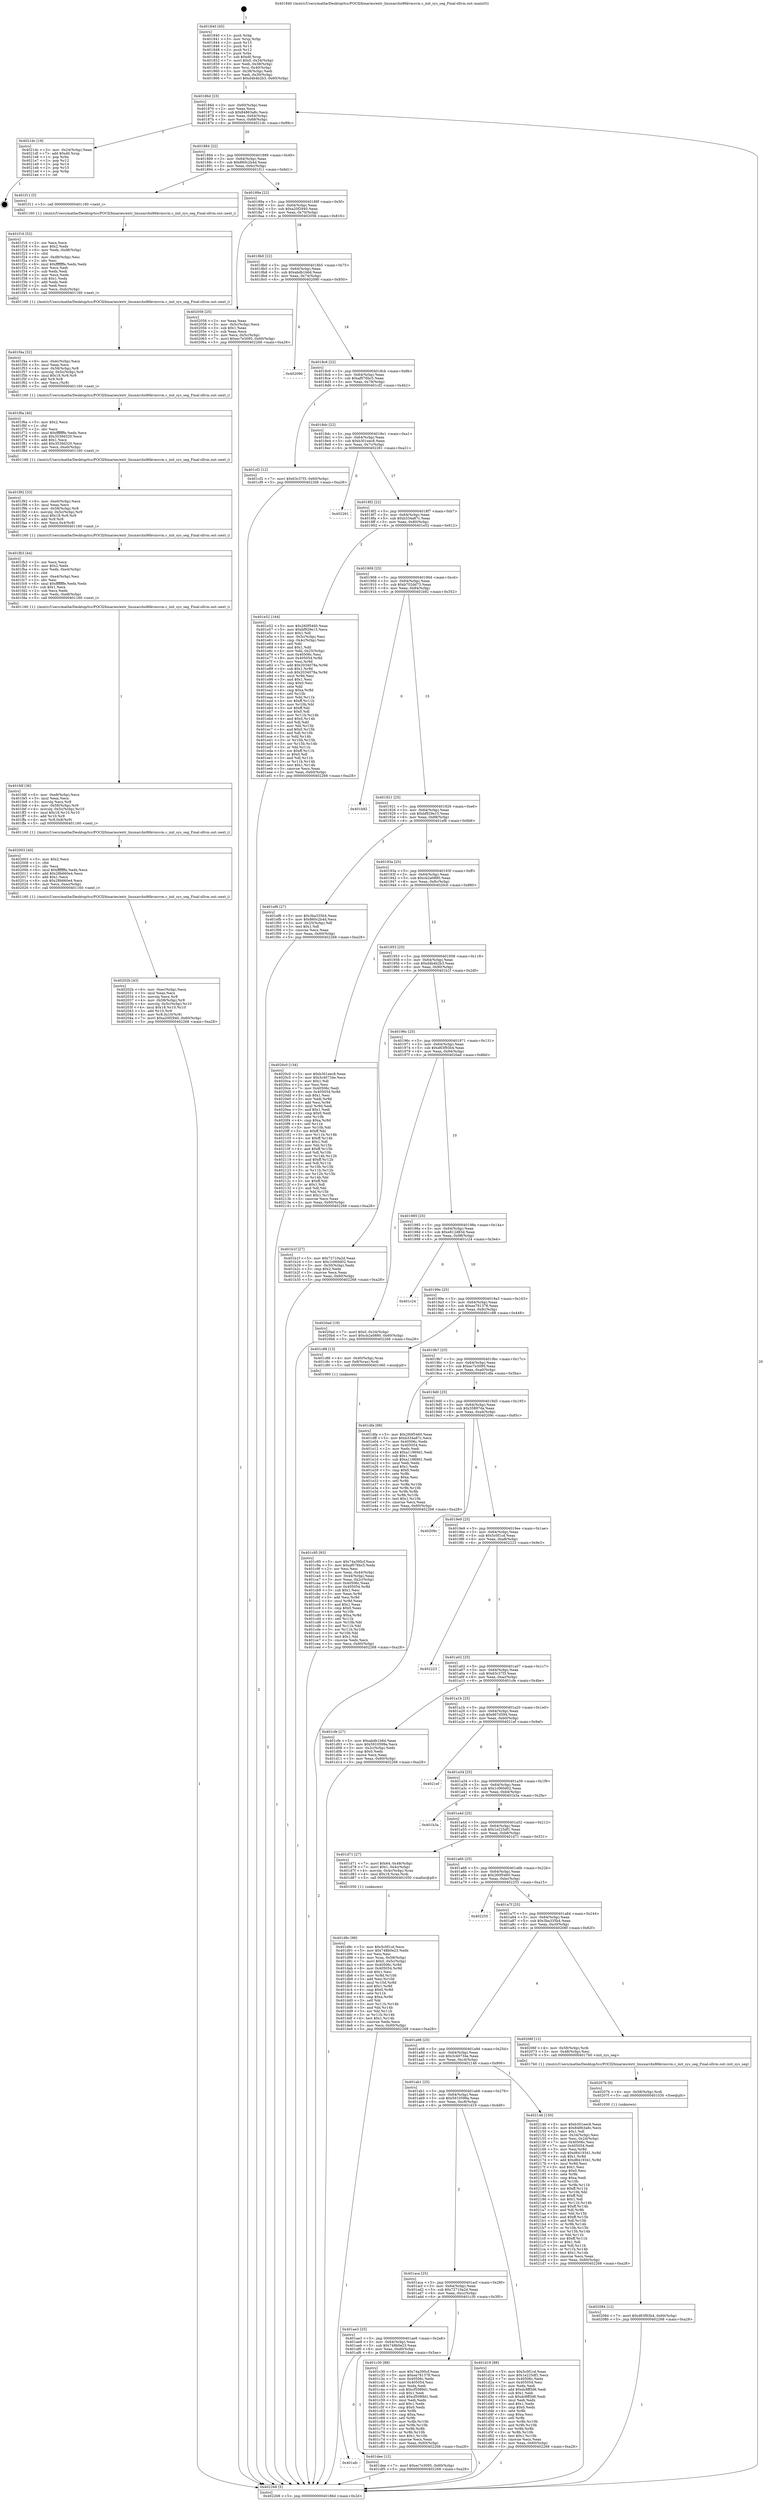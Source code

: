 digraph "0x401840" {
  label = "0x401840 (/mnt/c/Users/mathe/Desktop/tcc/POCII/binaries/extr_linuxarchx86kvmsvm.c_init_sys_seg_Final-ollvm.out::main(0))"
  labelloc = "t"
  node[shape=record]

  Entry [label="",width=0.3,height=0.3,shape=circle,fillcolor=black,style=filled]
  "0x40186d" [label="{
     0x40186d [23]\l
     | [instrs]\l
     &nbsp;&nbsp;0x40186d \<+3\>: mov -0x60(%rbp),%eax\l
     &nbsp;&nbsp;0x401870 \<+2\>: mov %eax,%ecx\l
     &nbsp;&nbsp;0x401872 \<+6\>: sub $0x84863a8c,%ecx\l
     &nbsp;&nbsp;0x401878 \<+3\>: mov %eax,-0x64(%rbp)\l
     &nbsp;&nbsp;0x40187b \<+3\>: mov %ecx,-0x68(%rbp)\l
     &nbsp;&nbsp;0x40187e \<+6\>: je 00000000004021dc \<main+0x99c\>\l
  }"]
  "0x4021dc" [label="{
     0x4021dc [19]\l
     | [instrs]\l
     &nbsp;&nbsp;0x4021dc \<+3\>: mov -0x24(%rbp),%eax\l
     &nbsp;&nbsp;0x4021df \<+7\>: add $0xd0,%rsp\l
     &nbsp;&nbsp;0x4021e6 \<+1\>: pop %rbx\l
     &nbsp;&nbsp;0x4021e7 \<+2\>: pop %r12\l
     &nbsp;&nbsp;0x4021e9 \<+2\>: pop %r14\l
     &nbsp;&nbsp;0x4021eb \<+2\>: pop %r15\l
     &nbsp;&nbsp;0x4021ed \<+1\>: pop %rbp\l
     &nbsp;&nbsp;0x4021ee \<+1\>: ret\l
  }"]
  "0x401884" [label="{
     0x401884 [22]\l
     | [instrs]\l
     &nbsp;&nbsp;0x401884 \<+5\>: jmp 0000000000401889 \<main+0x49\>\l
     &nbsp;&nbsp;0x401889 \<+3\>: mov -0x64(%rbp),%eax\l
     &nbsp;&nbsp;0x40188c \<+5\>: sub $0x860c2b4d,%eax\l
     &nbsp;&nbsp;0x401891 \<+3\>: mov %eax,-0x6c(%rbp)\l
     &nbsp;&nbsp;0x401894 \<+6\>: je 0000000000401f11 \<main+0x6d1\>\l
  }"]
  Exit [label="",width=0.3,height=0.3,shape=circle,fillcolor=black,style=filled,peripheries=2]
  "0x401f11" [label="{
     0x401f11 [5]\l
     | [instrs]\l
     &nbsp;&nbsp;0x401f11 \<+5\>: call 0000000000401160 \<next_i\>\l
     | [calls]\l
     &nbsp;&nbsp;0x401160 \{1\} (/mnt/c/Users/mathe/Desktop/tcc/POCII/binaries/extr_linuxarchx86kvmsvm.c_init_sys_seg_Final-ollvm.out::next_i)\l
  }"]
  "0x40189a" [label="{
     0x40189a [22]\l
     | [instrs]\l
     &nbsp;&nbsp;0x40189a \<+5\>: jmp 000000000040189f \<main+0x5f\>\l
     &nbsp;&nbsp;0x40189f \<+3\>: mov -0x64(%rbp),%eax\l
     &nbsp;&nbsp;0x4018a2 \<+5\>: sub $0xa20f2940,%eax\l
     &nbsp;&nbsp;0x4018a7 \<+3\>: mov %eax,-0x70(%rbp)\l
     &nbsp;&nbsp;0x4018aa \<+6\>: je 0000000000402056 \<main+0x816\>\l
  }"]
  "0x402084" [label="{
     0x402084 [12]\l
     | [instrs]\l
     &nbsp;&nbsp;0x402084 \<+7\>: movl $0xd63f93b4,-0x60(%rbp)\l
     &nbsp;&nbsp;0x40208b \<+5\>: jmp 0000000000402268 \<main+0xa28\>\l
  }"]
  "0x402056" [label="{
     0x402056 [25]\l
     | [instrs]\l
     &nbsp;&nbsp;0x402056 \<+2\>: xor %eax,%eax\l
     &nbsp;&nbsp;0x402058 \<+3\>: mov -0x5c(%rbp),%ecx\l
     &nbsp;&nbsp;0x40205b \<+3\>: sub $0x1,%eax\l
     &nbsp;&nbsp;0x40205e \<+2\>: sub %eax,%ecx\l
     &nbsp;&nbsp;0x402060 \<+3\>: mov %ecx,-0x5c(%rbp)\l
     &nbsp;&nbsp;0x402063 \<+7\>: movl $0xec7e3095,-0x60(%rbp)\l
     &nbsp;&nbsp;0x40206a \<+5\>: jmp 0000000000402268 \<main+0xa28\>\l
  }"]
  "0x4018b0" [label="{
     0x4018b0 [22]\l
     | [instrs]\l
     &nbsp;&nbsp;0x4018b0 \<+5\>: jmp 00000000004018b5 \<main+0x75\>\l
     &nbsp;&nbsp;0x4018b5 \<+3\>: mov -0x64(%rbp),%eax\l
     &nbsp;&nbsp;0x4018b8 \<+5\>: sub $0xabdb1b6d,%eax\l
     &nbsp;&nbsp;0x4018bd \<+3\>: mov %eax,-0x74(%rbp)\l
     &nbsp;&nbsp;0x4018c0 \<+6\>: je 0000000000402090 \<main+0x850\>\l
  }"]
  "0x40207b" [label="{
     0x40207b [9]\l
     | [instrs]\l
     &nbsp;&nbsp;0x40207b \<+4\>: mov -0x58(%rbp),%rdi\l
     &nbsp;&nbsp;0x40207f \<+5\>: call 0000000000401030 \<free@plt\>\l
     | [calls]\l
     &nbsp;&nbsp;0x401030 \{1\} (unknown)\l
  }"]
  "0x402090" [label="{
     0x402090\l
  }", style=dashed]
  "0x4018c6" [label="{
     0x4018c6 [22]\l
     | [instrs]\l
     &nbsp;&nbsp;0x4018c6 \<+5\>: jmp 00000000004018cb \<main+0x8b\>\l
     &nbsp;&nbsp;0x4018cb \<+3\>: mov -0x64(%rbp),%eax\l
     &nbsp;&nbsp;0x4018ce \<+5\>: sub $0xaf076bc5,%eax\l
     &nbsp;&nbsp;0x4018d3 \<+3\>: mov %eax,-0x78(%rbp)\l
     &nbsp;&nbsp;0x4018d6 \<+6\>: je 0000000000401cf2 \<main+0x4b2\>\l
  }"]
  "0x40202b" [label="{
     0x40202b [43]\l
     | [instrs]\l
     &nbsp;&nbsp;0x40202b \<+6\>: mov -0xec(%rbp),%ecx\l
     &nbsp;&nbsp;0x402031 \<+3\>: imul %eax,%ecx\l
     &nbsp;&nbsp;0x402034 \<+3\>: movslq %ecx,%r8\l
     &nbsp;&nbsp;0x402037 \<+4\>: mov -0x58(%rbp),%r9\l
     &nbsp;&nbsp;0x40203b \<+4\>: movslq -0x5c(%rbp),%r10\l
     &nbsp;&nbsp;0x40203f \<+4\>: imul $0x18,%r10,%r10\l
     &nbsp;&nbsp;0x402043 \<+3\>: add %r10,%r9\l
     &nbsp;&nbsp;0x402046 \<+4\>: mov %r8,0x10(%r9)\l
     &nbsp;&nbsp;0x40204a \<+7\>: movl $0xa20f2940,-0x60(%rbp)\l
     &nbsp;&nbsp;0x402051 \<+5\>: jmp 0000000000402268 \<main+0xa28\>\l
  }"]
  "0x401cf2" [label="{
     0x401cf2 [12]\l
     | [instrs]\l
     &nbsp;&nbsp;0x401cf2 \<+7\>: movl $0x63c37f3,-0x60(%rbp)\l
     &nbsp;&nbsp;0x401cf9 \<+5\>: jmp 0000000000402268 \<main+0xa28\>\l
  }"]
  "0x4018dc" [label="{
     0x4018dc [22]\l
     | [instrs]\l
     &nbsp;&nbsp;0x4018dc \<+5\>: jmp 00000000004018e1 \<main+0xa1\>\l
     &nbsp;&nbsp;0x4018e1 \<+3\>: mov -0x64(%rbp),%eax\l
     &nbsp;&nbsp;0x4018e4 \<+5\>: sub $0xb301eec8,%eax\l
     &nbsp;&nbsp;0x4018e9 \<+3\>: mov %eax,-0x7c(%rbp)\l
     &nbsp;&nbsp;0x4018ec \<+6\>: je 0000000000402261 \<main+0xa21\>\l
  }"]
  "0x402003" [label="{
     0x402003 [40]\l
     | [instrs]\l
     &nbsp;&nbsp;0x402003 \<+5\>: mov $0x2,%ecx\l
     &nbsp;&nbsp;0x402008 \<+1\>: cltd\l
     &nbsp;&nbsp;0x402009 \<+2\>: idiv %ecx\l
     &nbsp;&nbsp;0x40200b \<+6\>: imul $0xfffffffe,%edx,%ecx\l
     &nbsp;&nbsp;0x402011 \<+6\>: add $0x28b660e4,%ecx\l
     &nbsp;&nbsp;0x402017 \<+3\>: add $0x1,%ecx\l
     &nbsp;&nbsp;0x40201a \<+6\>: sub $0x28b660e4,%ecx\l
     &nbsp;&nbsp;0x402020 \<+6\>: mov %ecx,-0xec(%rbp)\l
     &nbsp;&nbsp;0x402026 \<+5\>: call 0000000000401160 \<next_i\>\l
     | [calls]\l
     &nbsp;&nbsp;0x401160 \{1\} (/mnt/c/Users/mathe/Desktop/tcc/POCII/binaries/extr_linuxarchx86kvmsvm.c_init_sys_seg_Final-ollvm.out::next_i)\l
  }"]
  "0x402261" [label="{
     0x402261\l
  }", style=dashed]
  "0x4018f2" [label="{
     0x4018f2 [22]\l
     | [instrs]\l
     &nbsp;&nbsp;0x4018f2 \<+5\>: jmp 00000000004018f7 \<main+0xb7\>\l
     &nbsp;&nbsp;0x4018f7 \<+3\>: mov -0x64(%rbp),%eax\l
     &nbsp;&nbsp;0x4018fa \<+5\>: sub $0xb334a87c,%eax\l
     &nbsp;&nbsp;0x4018ff \<+3\>: mov %eax,-0x80(%rbp)\l
     &nbsp;&nbsp;0x401902 \<+6\>: je 0000000000401e52 \<main+0x612\>\l
  }"]
  "0x401fdf" [label="{
     0x401fdf [36]\l
     | [instrs]\l
     &nbsp;&nbsp;0x401fdf \<+6\>: mov -0xe8(%rbp),%ecx\l
     &nbsp;&nbsp;0x401fe5 \<+3\>: imul %eax,%ecx\l
     &nbsp;&nbsp;0x401fe8 \<+3\>: movslq %ecx,%r8\l
     &nbsp;&nbsp;0x401feb \<+4\>: mov -0x58(%rbp),%r9\l
     &nbsp;&nbsp;0x401fef \<+4\>: movslq -0x5c(%rbp),%r10\l
     &nbsp;&nbsp;0x401ff3 \<+4\>: imul $0x18,%r10,%r10\l
     &nbsp;&nbsp;0x401ff7 \<+3\>: add %r10,%r9\l
     &nbsp;&nbsp;0x401ffa \<+4\>: mov %r8,0x8(%r9)\l
     &nbsp;&nbsp;0x401ffe \<+5\>: call 0000000000401160 \<next_i\>\l
     | [calls]\l
     &nbsp;&nbsp;0x401160 \{1\} (/mnt/c/Users/mathe/Desktop/tcc/POCII/binaries/extr_linuxarchx86kvmsvm.c_init_sys_seg_Final-ollvm.out::next_i)\l
  }"]
  "0x401e52" [label="{
     0x401e52 [164]\l
     | [instrs]\l
     &nbsp;&nbsp;0x401e52 \<+5\>: mov $0x260f5460,%eax\l
     &nbsp;&nbsp;0x401e57 \<+5\>: mov $0xbf929e15,%ecx\l
     &nbsp;&nbsp;0x401e5c \<+2\>: mov $0x1,%dl\l
     &nbsp;&nbsp;0x401e5e \<+3\>: mov -0x5c(%rbp),%esi\l
     &nbsp;&nbsp;0x401e61 \<+3\>: cmp -0x4c(%rbp),%esi\l
     &nbsp;&nbsp;0x401e64 \<+4\>: setl %dil\l
     &nbsp;&nbsp;0x401e68 \<+4\>: and $0x1,%dil\l
     &nbsp;&nbsp;0x401e6c \<+4\>: mov %dil,-0x25(%rbp)\l
     &nbsp;&nbsp;0x401e70 \<+7\>: mov 0x40506c,%esi\l
     &nbsp;&nbsp;0x401e77 \<+8\>: mov 0x405054,%r8d\l
     &nbsp;&nbsp;0x401e7f \<+3\>: mov %esi,%r9d\l
     &nbsp;&nbsp;0x401e82 \<+7\>: add $0x2034078a,%r9d\l
     &nbsp;&nbsp;0x401e89 \<+4\>: sub $0x1,%r9d\l
     &nbsp;&nbsp;0x401e8d \<+7\>: sub $0x2034078a,%r9d\l
     &nbsp;&nbsp;0x401e94 \<+4\>: imul %r9d,%esi\l
     &nbsp;&nbsp;0x401e98 \<+3\>: and $0x1,%esi\l
     &nbsp;&nbsp;0x401e9b \<+3\>: cmp $0x0,%esi\l
     &nbsp;&nbsp;0x401e9e \<+4\>: sete %dil\l
     &nbsp;&nbsp;0x401ea2 \<+4\>: cmp $0xa,%r8d\l
     &nbsp;&nbsp;0x401ea6 \<+4\>: setl %r10b\l
     &nbsp;&nbsp;0x401eaa \<+3\>: mov %dil,%r11b\l
     &nbsp;&nbsp;0x401ead \<+4\>: xor $0xff,%r11b\l
     &nbsp;&nbsp;0x401eb1 \<+3\>: mov %r10b,%bl\l
     &nbsp;&nbsp;0x401eb4 \<+3\>: xor $0xff,%bl\l
     &nbsp;&nbsp;0x401eb7 \<+3\>: xor $0x0,%dl\l
     &nbsp;&nbsp;0x401eba \<+3\>: mov %r11b,%r14b\l
     &nbsp;&nbsp;0x401ebd \<+4\>: and $0x0,%r14b\l
     &nbsp;&nbsp;0x401ec1 \<+3\>: and %dl,%dil\l
     &nbsp;&nbsp;0x401ec4 \<+3\>: mov %bl,%r15b\l
     &nbsp;&nbsp;0x401ec7 \<+4\>: and $0x0,%r15b\l
     &nbsp;&nbsp;0x401ecb \<+3\>: and %dl,%r10b\l
     &nbsp;&nbsp;0x401ece \<+3\>: or %dil,%r14b\l
     &nbsp;&nbsp;0x401ed1 \<+3\>: or %r10b,%r15b\l
     &nbsp;&nbsp;0x401ed4 \<+3\>: xor %r15b,%r14b\l
     &nbsp;&nbsp;0x401ed7 \<+3\>: or %bl,%r11b\l
     &nbsp;&nbsp;0x401eda \<+4\>: xor $0xff,%r11b\l
     &nbsp;&nbsp;0x401ede \<+3\>: or $0x0,%dl\l
     &nbsp;&nbsp;0x401ee1 \<+3\>: and %dl,%r11b\l
     &nbsp;&nbsp;0x401ee4 \<+3\>: or %r11b,%r14b\l
     &nbsp;&nbsp;0x401ee7 \<+4\>: test $0x1,%r14b\l
     &nbsp;&nbsp;0x401eeb \<+3\>: cmovne %ecx,%eax\l
     &nbsp;&nbsp;0x401eee \<+3\>: mov %eax,-0x60(%rbp)\l
     &nbsp;&nbsp;0x401ef1 \<+5\>: jmp 0000000000402268 \<main+0xa28\>\l
  }"]
  "0x401908" [label="{
     0x401908 [25]\l
     | [instrs]\l
     &nbsp;&nbsp;0x401908 \<+5\>: jmp 000000000040190d \<main+0xcd\>\l
     &nbsp;&nbsp;0x40190d \<+3\>: mov -0x64(%rbp),%eax\l
     &nbsp;&nbsp;0x401910 \<+5\>: sub $0xb702dd73,%eax\l
     &nbsp;&nbsp;0x401915 \<+6\>: mov %eax,-0x84(%rbp)\l
     &nbsp;&nbsp;0x40191b \<+6\>: je 0000000000401b92 \<main+0x352\>\l
  }"]
  "0x401fb3" [label="{
     0x401fb3 [44]\l
     | [instrs]\l
     &nbsp;&nbsp;0x401fb3 \<+2\>: xor %ecx,%ecx\l
     &nbsp;&nbsp;0x401fb5 \<+5\>: mov $0x2,%edx\l
     &nbsp;&nbsp;0x401fba \<+6\>: mov %edx,-0xe4(%rbp)\l
     &nbsp;&nbsp;0x401fc0 \<+1\>: cltd\l
     &nbsp;&nbsp;0x401fc1 \<+6\>: mov -0xe4(%rbp),%esi\l
     &nbsp;&nbsp;0x401fc7 \<+2\>: idiv %esi\l
     &nbsp;&nbsp;0x401fc9 \<+6\>: imul $0xfffffffe,%edx,%edx\l
     &nbsp;&nbsp;0x401fcf \<+3\>: sub $0x1,%ecx\l
     &nbsp;&nbsp;0x401fd2 \<+2\>: sub %ecx,%edx\l
     &nbsp;&nbsp;0x401fd4 \<+6\>: mov %edx,-0xe8(%rbp)\l
     &nbsp;&nbsp;0x401fda \<+5\>: call 0000000000401160 \<next_i\>\l
     | [calls]\l
     &nbsp;&nbsp;0x401160 \{1\} (/mnt/c/Users/mathe/Desktop/tcc/POCII/binaries/extr_linuxarchx86kvmsvm.c_init_sys_seg_Final-ollvm.out::next_i)\l
  }"]
  "0x401b92" [label="{
     0x401b92\l
  }", style=dashed]
  "0x401921" [label="{
     0x401921 [25]\l
     | [instrs]\l
     &nbsp;&nbsp;0x401921 \<+5\>: jmp 0000000000401926 \<main+0xe6\>\l
     &nbsp;&nbsp;0x401926 \<+3\>: mov -0x64(%rbp),%eax\l
     &nbsp;&nbsp;0x401929 \<+5\>: sub $0xbf929e15,%eax\l
     &nbsp;&nbsp;0x40192e \<+6\>: mov %eax,-0x88(%rbp)\l
     &nbsp;&nbsp;0x401934 \<+6\>: je 0000000000401ef6 \<main+0x6b6\>\l
  }"]
  "0x401f92" [label="{
     0x401f92 [33]\l
     | [instrs]\l
     &nbsp;&nbsp;0x401f92 \<+6\>: mov -0xe0(%rbp),%ecx\l
     &nbsp;&nbsp;0x401f98 \<+3\>: imul %eax,%ecx\l
     &nbsp;&nbsp;0x401f9b \<+4\>: mov -0x58(%rbp),%r8\l
     &nbsp;&nbsp;0x401f9f \<+4\>: movslq -0x5c(%rbp),%r9\l
     &nbsp;&nbsp;0x401fa3 \<+4\>: imul $0x18,%r9,%r9\l
     &nbsp;&nbsp;0x401fa7 \<+3\>: add %r9,%r8\l
     &nbsp;&nbsp;0x401faa \<+4\>: mov %ecx,0x4(%r8)\l
     &nbsp;&nbsp;0x401fae \<+5\>: call 0000000000401160 \<next_i\>\l
     | [calls]\l
     &nbsp;&nbsp;0x401160 \{1\} (/mnt/c/Users/mathe/Desktop/tcc/POCII/binaries/extr_linuxarchx86kvmsvm.c_init_sys_seg_Final-ollvm.out::next_i)\l
  }"]
  "0x401ef6" [label="{
     0x401ef6 [27]\l
     | [instrs]\l
     &nbsp;&nbsp;0x401ef6 \<+5\>: mov $0x3ba335b4,%eax\l
     &nbsp;&nbsp;0x401efb \<+5\>: mov $0x860c2b4d,%ecx\l
     &nbsp;&nbsp;0x401f00 \<+3\>: mov -0x25(%rbp),%dl\l
     &nbsp;&nbsp;0x401f03 \<+3\>: test $0x1,%dl\l
     &nbsp;&nbsp;0x401f06 \<+3\>: cmovne %ecx,%eax\l
     &nbsp;&nbsp;0x401f09 \<+3\>: mov %eax,-0x60(%rbp)\l
     &nbsp;&nbsp;0x401f0c \<+5\>: jmp 0000000000402268 \<main+0xa28\>\l
  }"]
  "0x40193a" [label="{
     0x40193a [25]\l
     | [instrs]\l
     &nbsp;&nbsp;0x40193a \<+5\>: jmp 000000000040193f \<main+0xff\>\l
     &nbsp;&nbsp;0x40193f \<+3\>: mov -0x64(%rbp),%eax\l
     &nbsp;&nbsp;0x401942 \<+5\>: sub $0xcb2a0880,%eax\l
     &nbsp;&nbsp;0x401947 \<+6\>: mov %eax,-0x8c(%rbp)\l
     &nbsp;&nbsp;0x40194d \<+6\>: je 00000000004020c0 \<main+0x880\>\l
  }"]
  "0x401f6a" [label="{
     0x401f6a [40]\l
     | [instrs]\l
     &nbsp;&nbsp;0x401f6a \<+5\>: mov $0x2,%ecx\l
     &nbsp;&nbsp;0x401f6f \<+1\>: cltd\l
     &nbsp;&nbsp;0x401f70 \<+2\>: idiv %ecx\l
     &nbsp;&nbsp;0x401f72 \<+6\>: imul $0xfffffffe,%edx,%ecx\l
     &nbsp;&nbsp;0x401f78 \<+6\>: sub $0x3539d320,%ecx\l
     &nbsp;&nbsp;0x401f7e \<+3\>: add $0x1,%ecx\l
     &nbsp;&nbsp;0x401f81 \<+6\>: add $0x3539d320,%ecx\l
     &nbsp;&nbsp;0x401f87 \<+6\>: mov %ecx,-0xe0(%rbp)\l
     &nbsp;&nbsp;0x401f8d \<+5\>: call 0000000000401160 \<next_i\>\l
     | [calls]\l
     &nbsp;&nbsp;0x401160 \{1\} (/mnt/c/Users/mathe/Desktop/tcc/POCII/binaries/extr_linuxarchx86kvmsvm.c_init_sys_seg_Final-ollvm.out::next_i)\l
  }"]
  "0x4020c0" [label="{
     0x4020c0 [134]\l
     | [instrs]\l
     &nbsp;&nbsp;0x4020c0 \<+5\>: mov $0xb301eec8,%eax\l
     &nbsp;&nbsp;0x4020c5 \<+5\>: mov $0x3c40734e,%ecx\l
     &nbsp;&nbsp;0x4020ca \<+2\>: mov $0x1,%dl\l
     &nbsp;&nbsp;0x4020cc \<+2\>: xor %esi,%esi\l
     &nbsp;&nbsp;0x4020ce \<+7\>: mov 0x40506c,%edi\l
     &nbsp;&nbsp;0x4020d5 \<+8\>: mov 0x405054,%r8d\l
     &nbsp;&nbsp;0x4020dd \<+3\>: sub $0x1,%esi\l
     &nbsp;&nbsp;0x4020e0 \<+3\>: mov %edi,%r9d\l
     &nbsp;&nbsp;0x4020e3 \<+3\>: add %esi,%r9d\l
     &nbsp;&nbsp;0x4020e6 \<+4\>: imul %r9d,%edi\l
     &nbsp;&nbsp;0x4020ea \<+3\>: and $0x1,%edi\l
     &nbsp;&nbsp;0x4020ed \<+3\>: cmp $0x0,%edi\l
     &nbsp;&nbsp;0x4020f0 \<+4\>: sete %r10b\l
     &nbsp;&nbsp;0x4020f4 \<+4\>: cmp $0xa,%r8d\l
     &nbsp;&nbsp;0x4020f8 \<+4\>: setl %r11b\l
     &nbsp;&nbsp;0x4020fc \<+3\>: mov %r10b,%bl\l
     &nbsp;&nbsp;0x4020ff \<+3\>: xor $0xff,%bl\l
     &nbsp;&nbsp;0x402102 \<+3\>: mov %r11b,%r14b\l
     &nbsp;&nbsp;0x402105 \<+4\>: xor $0xff,%r14b\l
     &nbsp;&nbsp;0x402109 \<+3\>: xor $0x1,%dl\l
     &nbsp;&nbsp;0x40210c \<+3\>: mov %bl,%r15b\l
     &nbsp;&nbsp;0x40210f \<+4\>: and $0xff,%r15b\l
     &nbsp;&nbsp;0x402113 \<+3\>: and %dl,%r10b\l
     &nbsp;&nbsp;0x402116 \<+3\>: mov %r14b,%r12b\l
     &nbsp;&nbsp;0x402119 \<+4\>: and $0xff,%r12b\l
     &nbsp;&nbsp;0x40211d \<+3\>: and %dl,%r11b\l
     &nbsp;&nbsp;0x402120 \<+3\>: or %r10b,%r15b\l
     &nbsp;&nbsp;0x402123 \<+3\>: or %r11b,%r12b\l
     &nbsp;&nbsp;0x402126 \<+3\>: xor %r12b,%r15b\l
     &nbsp;&nbsp;0x402129 \<+3\>: or %r14b,%bl\l
     &nbsp;&nbsp;0x40212c \<+3\>: xor $0xff,%bl\l
     &nbsp;&nbsp;0x40212f \<+3\>: or $0x1,%dl\l
     &nbsp;&nbsp;0x402132 \<+2\>: and %dl,%bl\l
     &nbsp;&nbsp;0x402134 \<+3\>: or %bl,%r15b\l
     &nbsp;&nbsp;0x402137 \<+4\>: test $0x1,%r15b\l
     &nbsp;&nbsp;0x40213b \<+3\>: cmovne %ecx,%eax\l
     &nbsp;&nbsp;0x40213e \<+3\>: mov %eax,-0x60(%rbp)\l
     &nbsp;&nbsp;0x402141 \<+5\>: jmp 0000000000402268 \<main+0xa28\>\l
  }"]
  "0x401953" [label="{
     0x401953 [25]\l
     | [instrs]\l
     &nbsp;&nbsp;0x401953 \<+5\>: jmp 0000000000401958 \<main+0x118\>\l
     &nbsp;&nbsp;0x401958 \<+3\>: mov -0x64(%rbp),%eax\l
     &nbsp;&nbsp;0x40195b \<+5\>: sub $0xd4b4b2b3,%eax\l
     &nbsp;&nbsp;0x401960 \<+6\>: mov %eax,-0x90(%rbp)\l
     &nbsp;&nbsp;0x401966 \<+6\>: je 0000000000401b1f \<main+0x2df\>\l
  }"]
  "0x401f4a" [label="{
     0x401f4a [32]\l
     | [instrs]\l
     &nbsp;&nbsp;0x401f4a \<+6\>: mov -0xdc(%rbp),%ecx\l
     &nbsp;&nbsp;0x401f50 \<+3\>: imul %eax,%ecx\l
     &nbsp;&nbsp;0x401f53 \<+4\>: mov -0x58(%rbp),%r8\l
     &nbsp;&nbsp;0x401f57 \<+4\>: movslq -0x5c(%rbp),%r9\l
     &nbsp;&nbsp;0x401f5b \<+4\>: imul $0x18,%r9,%r9\l
     &nbsp;&nbsp;0x401f5f \<+3\>: add %r9,%r8\l
     &nbsp;&nbsp;0x401f62 \<+3\>: mov %ecx,(%r8)\l
     &nbsp;&nbsp;0x401f65 \<+5\>: call 0000000000401160 \<next_i\>\l
     | [calls]\l
     &nbsp;&nbsp;0x401160 \{1\} (/mnt/c/Users/mathe/Desktop/tcc/POCII/binaries/extr_linuxarchx86kvmsvm.c_init_sys_seg_Final-ollvm.out::next_i)\l
  }"]
  "0x401b1f" [label="{
     0x401b1f [27]\l
     | [instrs]\l
     &nbsp;&nbsp;0x401b1f \<+5\>: mov $0x72710a2d,%eax\l
     &nbsp;&nbsp;0x401b24 \<+5\>: mov $0x1c060d02,%ecx\l
     &nbsp;&nbsp;0x401b29 \<+3\>: mov -0x30(%rbp),%edx\l
     &nbsp;&nbsp;0x401b2c \<+3\>: cmp $0x2,%edx\l
     &nbsp;&nbsp;0x401b2f \<+3\>: cmovne %ecx,%eax\l
     &nbsp;&nbsp;0x401b32 \<+3\>: mov %eax,-0x60(%rbp)\l
     &nbsp;&nbsp;0x401b35 \<+5\>: jmp 0000000000402268 \<main+0xa28\>\l
  }"]
  "0x40196c" [label="{
     0x40196c [25]\l
     | [instrs]\l
     &nbsp;&nbsp;0x40196c \<+5\>: jmp 0000000000401971 \<main+0x131\>\l
     &nbsp;&nbsp;0x401971 \<+3\>: mov -0x64(%rbp),%eax\l
     &nbsp;&nbsp;0x401974 \<+5\>: sub $0xd63f93b4,%eax\l
     &nbsp;&nbsp;0x401979 \<+6\>: mov %eax,-0x94(%rbp)\l
     &nbsp;&nbsp;0x40197f \<+6\>: je 00000000004020ad \<main+0x86d\>\l
  }"]
  "0x402268" [label="{
     0x402268 [5]\l
     | [instrs]\l
     &nbsp;&nbsp;0x402268 \<+5\>: jmp 000000000040186d \<main+0x2d\>\l
  }"]
  "0x401840" [label="{
     0x401840 [45]\l
     | [instrs]\l
     &nbsp;&nbsp;0x401840 \<+1\>: push %rbp\l
     &nbsp;&nbsp;0x401841 \<+3\>: mov %rsp,%rbp\l
     &nbsp;&nbsp;0x401844 \<+2\>: push %r15\l
     &nbsp;&nbsp;0x401846 \<+2\>: push %r14\l
     &nbsp;&nbsp;0x401848 \<+2\>: push %r12\l
     &nbsp;&nbsp;0x40184a \<+1\>: push %rbx\l
     &nbsp;&nbsp;0x40184b \<+7\>: sub $0xd0,%rsp\l
     &nbsp;&nbsp;0x401852 \<+7\>: movl $0x0,-0x34(%rbp)\l
     &nbsp;&nbsp;0x401859 \<+3\>: mov %edi,-0x38(%rbp)\l
     &nbsp;&nbsp;0x40185c \<+4\>: mov %rsi,-0x40(%rbp)\l
     &nbsp;&nbsp;0x401860 \<+3\>: mov -0x38(%rbp),%edi\l
     &nbsp;&nbsp;0x401863 \<+3\>: mov %edi,-0x30(%rbp)\l
     &nbsp;&nbsp;0x401866 \<+7\>: movl $0xd4b4b2b3,-0x60(%rbp)\l
  }"]
  "0x401f16" [label="{
     0x401f16 [52]\l
     | [instrs]\l
     &nbsp;&nbsp;0x401f16 \<+2\>: xor %ecx,%ecx\l
     &nbsp;&nbsp;0x401f18 \<+5\>: mov $0x2,%edx\l
     &nbsp;&nbsp;0x401f1d \<+6\>: mov %edx,-0xd8(%rbp)\l
     &nbsp;&nbsp;0x401f23 \<+1\>: cltd\l
     &nbsp;&nbsp;0x401f24 \<+6\>: mov -0xd8(%rbp),%esi\l
     &nbsp;&nbsp;0x401f2a \<+2\>: idiv %esi\l
     &nbsp;&nbsp;0x401f2c \<+6\>: imul $0xfffffffe,%edx,%edx\l
     &nbsp;&nbsp;0x401f32 \<+2\>: mov %ecx,%edi\l
     &nbsp;&nbsp;0x401f34 \<+2\>: sub %edx,%edi\l
     &nbsp;&nbsp;0x401f36 \<+2\>: mov %ecx,%edx\l
     &nbsp;&nbsp;0x401f38 \<+3\>: sub $0x1,%edx\l
     &nbsp;&nbsp;0x401f3b \<+2\>: add %edx,%edi\l
     &nbsp;&nbsp;0x401f3d \<+2\>: sub %edi,%ecx\l
     &nbsp;&nbsp;0x401f3f \<+6\>: mov %ecx,-0xdc(%rbp)\l
     &nbsp;&nbsp;0x401f45 \<+5\>: call 0000000000401160 \<next_i\>\l
     | [calls]\l
     &nbsp;&nbsp;0x401160 \{1\} (/mnt/c/Users/mathe/Desktop/tcc/POCII/binaries/extr_linuxarchx86kvmsvm.c_init_sys_seg_Final-ollvm.out::next_i)\l
  }"]
  "0x4020ad" [label="{
     0x4020ad [19]\l
     | [instrs]\l
     &nbsp;&nbsp;0x4020ad \<+7\>: movl $0x0,-0x34(%rbp)\l
     &nbsp;&nbsp;0x4020b4 \<+7\>: movl $0xcb2a0880,-0x60(%rbp)\l
     &nbsp;&nbsp;0x4020bb \<+5\>: jmp 0000000000402268 \<main+0xa28\>\l
  }"]
  "0x401985" [label="{
     0x401985 [25]\l
     | [instrs]\l
     &nbsp;&nbsp;0x401985 \<+5\>: jmp 000000000040198a \<main+0x14a\>\l
     &nbsp;&nbsp;0x40198a \<+3\>: mov -0x64(%rbp),%eax\l
     &nbsp;&nbsp;0x40198d \<+5\>: sub $0xe812d83d,%eax\l
     &nbsp;&nbsp;0x401992 \<+6\>: mov %eax,-0x98(%rbp)\l
     &nbsp;&nbsp;0x401998 \<+6\>: je 0000000000401c24 \<main+0x3e4\>\l
  }"]
  "0x401afc" [label="{
     0x401afc\l
  }", style=dashed]
  "0x401c24" [label="{
     0x401c24\l
  }", style=dashed]
  "0x40199e" [label="{
     0x40199e [25]\l
     | [instrs]\l
     &nbsp;&nbsp;0x40199e \<+5\>: jmp 00000000004019a3 \<main+0x163\>\l
     &nbsp;&nbsp;0x4019a3 \<+3\>: mov -0x64(%rbp),%eax\l
     &nbsp;&nbsp;0x4019a6 \<+5\>: sub $0xea781378,%eax\l
     &nbsp;&nbsp;0x4019ab \<+6\>: mov %eax,-0x9c(%rbp)\l
     &nbsp;&nbsp;0x4019b1 \<+6\>: je 0000000000401c88 \<main+0x448\>\l
  }"]
  "0x401dee" [label="{
     0x401dee [12]\l
     | [instrs]\l
     &nbsp;&nbsp;0x401dee \<+7\>: movl $0xec7e3095,-0x60(%rbp)\l
     &nbsp;&nbsp;0x401df5 \<+5\>: jmp 0000000000402268 \<main+0xa28\>\l
  }"]
  "0x401c88" [label="{
     0x401c88 [13]\l
     | [instrs]\l
     &nbsp;&nbsp;0x401c88 \<+4\>: mov -0x40(%rbp),%rax\l
     &nbsp;&nbsp;0x401c8c \<+4\>: mov 0x8(%rax),%rdi\l
     &nbsp;&nbsp;0x401c90 \<+5\>: call 0000000000401060 \<atoi@plt\>\l
     | [calls]\l
     &nbsp;&nbsp;0x401060 \{1\} (unknown)\l
  }"]
  "0x4019b7" [label="{
     0x4019b7 [25]\l
     | [instrs]\l
     &nbsp;&nbsp;0x4019b7 \<+5\>: jmp 00000000004019bc \<main+0x17c\>\l
     &nbsp;&nbsp;0x4019bc \<+3\>: mov -0x64(%rbp),%eax\l
     &nbsp;&nbsp;0x4019bf \<+5\>: sub $0xec7e3095,%eax\l
     &nbsp;&nbsp;0x4019c4 \<+6\>: mov %eax,-0xa0(%rbp)\l
     &nbsp;&nbsp;0x4019ca \<+6\>: je 0000000000401dfa \<main+0x5ba\>\l
  }"]
  "0x401d8c" [label="{
     0x401d8c [98]\l
     | [instrs]\l
     &nbsp;&nbsp;0x401d8c \<+5\>: mov $0x5c0f1cd,%ecx\l
     &nbsp;&nbsp;0x401d91 \<+5\>: mov $0x748b0e23,%edx\l
     &nbsp;&nbsp;0x401d96 \<+2\>: xor %esi,%esi\l
     &nbsp;&nbsp;0x401d98 \<+4\>: mov %rax,-0x58(%rbp)\l
     &nbsp;&nbsp;0x401d9c \<+7\>: movl $0x0,-0x5c(%rbp)\l
     &nbsp;&nbsp;0x401da3 \<+8\>: mov 0x40506c,%r8d\l
     &nbsp;&nbsp;0x401dab \<+8\>: mov 0x405054,%r9d\l
     &nbsp;&nbsp;0x401db3 \<+3\>: sub $0x1,%esi\l
     &nbsp;&nbsp;0x401db6 \<+3\>: mov %r8d,%r10d\l
     &nbsp;&nbsp;0x401db9 \<+3\>: add %esi,%r10d\l
     &nbsp;&nbsp;0x401dbc \<+4\>: imul %r10d,%r8d\l
     &nbsp;&nbsp;0x401dc0 \<+4\>: and $0x1,%r8d\l
     &nbsp;&nbsp;0x401dc4 \<+4\>: cmp $0x0,%r8d\l
     &nbsp;&nbsp;0x401dc8 \<+4\>: sete %r11b\l
     &nbsp;&nbsp;0x401dcc \<+4\>: cmp $0xa,%r9d\l
     &nbsp;&nbsp;0x401dd0 \<+3\>: setl %bl\l
     &nbsp;&nbsp;0x401dd3 \<+3\>: mov %r11b,%r14b\l
     &nbsp;&nbsp;0x401dd6 \<+3\>: and %bl,%r14b\l
     &nbsp;&nbsp;0x401dd9 \<+3\>: xor %bl,%r11b\l
     &nbsp;&nbsp;0x401ddc \<+3\>: or %r11b,%r14b\l
     &nbsp;&nbsp;0x401ddf \<+4\>: test $0x1,%r14b\l
     &nbsp;&nbsp;0x401de3 \<+3\>: cmovne %edx,%ecx\l
     &nbsp;&nbsp;0x401de6 \<+3\>: mov %ecx,-0x60(%rbp)\l
     &nbsp;&nbsp;0x401de9 \<+5\>: jmp 0000000000402268 \<main+0xa28\>\l
  }"]
  "0x401dfa" [label="{
     0x401dfa [88]\l
     | [instrs]\l
     &nbsp;&nbsp;0x401dfa \<+5\>: mov $0x260f5460,%eax\l
     &nbsp;&nbsp;0x401dff \<+5\>: mov $0xb334a87c,%ecx\l
     &nbsp;&nbsp;0x401e04 \<+7\>: mov 0x40506c,%edx\l
     &nbsp;&nbsp;0x401e0b \<+7\>: mov 0x405054,%esi\l
     &nbsp;&nbsp;0x401e12 \<+2\>: mov %edx,%edi\l
     &nbsp;&nbsp;0x401e14 \<+6\>: add $0xa11869d1,%edi\l
     &nbsp;&nbsp;0x401e1a \<+3\>: sub $0x1,%edi\l
     &nbsp;&nbsp;0x401e1d \<+6\>: sub $0xa11869d1,%edi\l
     &nbsp;&nbsp;0x401e23 \<+3\>: imul %edi,%edx\l
     &nbsp;&nbsp;0x401e26 \<+3\>: and $0x1,%edx\l
     &nbsp;&nbsp;0x401e29 \<+3\>: cmp $0x0,%edx\l
     &nbsp;&nbsp;0x401e2c \<+4\>: sete %r8b\l
     &nbsp;&nbsp;0x401e30 \<+3\>: cmp $0xa,%esi\l
     &nbsp;&nbsp;0x401e33 \<+4\>: setl %r9b\l
     &nbsp;&nbsp;0x401e37 \<+3\>: mov %r8b,%r10b\l
     &nbsp;&nbsp;0x401e3a \<+3\>: and %r9b,%r10b\l
     &nbsp;&nbsp;0x401e3d \<+3\>: xor %r9b,%r8b\l
     &nbsp;&nbsp;0x401e40 \<+3\>: or %r8b,%r10b\l
     &nbsp;&nbsp;0x401e43 \<+4\>: test $0x1,%r10b\l
     &nbsp;&nbsp;0x401e47 \<+3\>: cmovne %ecx,%eax\l
     &nbsp;&nbsp;0x401e4a \<+3\>: mov %eax,-0x60(%rbp)\l
     &nbsp;&nbsp;0x401e4d \<+5\>: jmp 0000000000402268 \<main+0xa28\>\l
  }"]
  "0x4019d0" [label="{
     0x4019d0 [25]\l
     | [instrs]\l
     &nbsp;&nbsp;0x4019d0 \<+5\>: jmp 00000000004019d5 \<main+0x195\>\l
     &nbsp;&nbsp;0x4019d5 \<+3\>: mov -0x64(%rbp),%eax\l
     &nbsp;&nbsp;0x4019d8 \<+5\>: sub $0x35897da,%eax\l
     &nbsp;&nbsp;0x4019dd \<+6\>: mov %eax,-0xa4(%rbp)\l
     &nbsp;&nbsp;0x4019e3 \<+6\>: je 000000000040209c \<main+0x85c\>\l
  }"]
  "0x401c95" [label="{
     0x401c95 [93]\l
     | [instrs]\l
     &nbsp;&nbsp;0x401c95 \<+5\>: mov $0x74a395cf,%ecx\l
     &nbsp;&nbsp;0x401c9a \<+5\>: mov $0xaf076bc5,%edx\l
     &nbsp;&nbsp;0x401c9f \<+2\>: xor %esi,%esi\l
     &nbsp;&nbsp;0x401ca1 \<+3\>: mov %eax,-0x44(%rbp)\l
     &nbsp;&nbsp;0x401ca4 \<+3\>: mov -0x44(%rbp),%eax\l
     &nbsp;&nbsp;0x401ca7 \<+3\>: mov %eax,-0x2c(%rbp)\l
     &nbsp;&nbsp;0x401caa \<+7\>: mov 0x40506c,%eax\l
     &nbsp;&nbsp;0x401cb1 \<+8\>: mov 0x405054,%r8d\l
     &nbsp;&nbsp;0x401cb9 \<+3\>: sub $0x1,%esi\l
     &nbsp;&nbsp;0x401cbc \<+3\>: mov %eax,%r9d\l
     &nbsp;&nbsp;0x401cbf \<+3\>: add %esi,%r9d\l
     &nbsp;&nbsp;0x401cc2 \<+4\>: imul %r9d,%eax\l
     &nbsp;&nbsp;0x401cc6 \<+3\>: and $0x1,%eax\l
     &nbsp;&nbsp;0x401cc9 \<+3\>: cmp $0x0,%eax\l
     &nbsp;&nbsp;0x401ccc \<+4\>: sete %r10b\l
     &nbsp;&nbsp;0x401cd0 \<+4\>: cmp $0xa,%r8d\l
     &nbsp;&nbsp;0x401cd4 \<+4\>: setl %r11b\l
     &nbsp;&nbsp;0x401cd8 \<+3\>: mov %r10b,%bl\l
     &nbsp;&nbsp;0x401cdb \<+3\>: and %r11b,%bl\l
     &nbsp;&nbsp;0x401cde \<+3\>: xor %r11b,%r10b\l
     &nbsp;&nbsp;0x401ce1 \<+3\>: or %r10b,%bl\l
     &nbsp;&nbsp;0x401ce4 \<+3\>: test $0x1,%bl\l
     &nbsp;&nbsp;0x401ce7 \<+3\>: cmovne %edx,%ecx\l
     &nbsp;&nbsp;0x401cea \<+3\>: mov %ecx,-0x60(%rbp)\l
     &nbsp;&nbsp;0x401ced \<+5\>: jmp 0000000000402268 \<main+0xa28\>\l
  }"]
  "0x40209c" [label="{
     0x40209c\l
  }", style=dashed]
  "0x4019e9" [label="{
     0x4019e9 [25]\l
     | [instrs]\l
     &nbsp;&nbsp;0x4019e9 \<+5\>: jmp 00000000004019ee \<main+0x1ae\>\l
     &nbsp;&nbsp;0x4019ee \<+3\>: mov -0x64(%rbp),%eax\l
     &nbsp;&nbsp;0x4019f1 \<+5\>: sub $0x5c0f1cd,%eax\l
     &nbsp;&nbsp;0x4019f6 \<+6\>: mov %eax,-0xa8(%rbp)\l
     &nbsp;&nbsp;0x4019fc \<+6\>: je 0000000000402223 \<main+0x9e3\>\l
  }"]
  "0x401ae3" [label="{
     0x401ae3 [25]\l
     | [instrs]\l
     &nbsp;&nbsp;0x401ae3 \<+5\>: jmp 0000000000401ae8 \<main+0x2a8\>\l
     &nbsp;&nbsp;0x401ae8 \<+3\>: mov -0x64(%rbp),%eax\l
     &nbsp;&nbsp;0x401aeb \<+5\>: sub $0x748b0e23,%eax\l
     &nbsp;&nbsp;0x401af0 \<+6\>: mov %eax,-0xd0(%rbp)\l
     &nbsp;&nbsp;0x401af6 \<+6\>: je 0000000000401dee \<main+0x5ae\>\l
  }"]
  "0x402223" [label="{
     0x402223\l
  }", style=dashed]
  "0x401a02" [label="{
     0x401a02 [25]\l
     | [instrs]\l
     &nbsp;&nbsp;0x401a02 \<+5\>: jmp 0000000000401a07 \<main+0x1c7\>\l
     &nbsp;&nbsp;0x401a07 \<+3\>: mov -0x64(%rbp),%eax\l
     &nbsp;&nbsp;0x401a0a \<+5\>: sub $0x63c37f3,%eax\l
     &nbsp;&nbsp;0x401a0f \<+6\>: mov %eax,-0xac(%rbp)\l
     &nbsp;&nbsp;0x401a15 \<+6\>: je 0000000000401cfe \<main+0x4be\>\l
  }"]
  "0x401c30" [label="{
     0x401c30 [88]\l
     | [instrs]\l
     &nbsp;&nbsp;0x401c30 \<+5\>: mov $0x74a395cf,%eax\l
     &nbsp;&nbsp;0x401c35 \<+5\>: mov $0xea781378,%ecx\l
     &nbsp;&nbsp;0x401c3a \<+7\>: mov 0x40506c,%edx\l
     &nbsp;&nbsp;0x401c41 \<+7\>: mov 0x405054,%esi\l
     &nbsp;&nbsp;0x401c48 \<+2\>: mov %edx,%edi\l
     &nbsp;&nbsp;0x401c4a \<+6\>: sub $0xcf5089d1,%edi\l
     &nbsp;&nbsp;0x401c50 \<+3\>: sub $0x1,%edi\l
     &nbsp;&nbsp;0x401c53 \<+6\>: add $0xcf5089d1,%edi\l
     &nbsp;&nbsp;0x401c59 \<+3\>: imul %edi,%edx\l
     &nbsp;&nbsp;0x401c5c \<+3\>: and $0x1,%edx\l
     &nbsp;&nbsp;0x401c5f \<+3\>: cmp $0x0,%edx\l
     &nbsp;&nbsp;0x401c62 \<+4\>: sete %r8b\l
     &nbsp;&nbsp;0x401c66 \<+3\>: cmp $0xa,%esi\l
     &nbsp;&nbsp;0x401c69 \<+4\>: setl %r9b\l
     &nbsp;&nbsp;0x401c6d \<+3\>: mov %r8b,%r10b\l
     &nbsp;&nbsp;0x401c70 \<+3\>: and %r9b,%r10b\l
     &nbsp;&nbsp;0x401c73 \<+3\>: xor %r9b,%r8b\l
     &nbsp;&nbsp;0x401c76 \<+3\>: or %r8b,%r10b\l
     &nbsp;&nbsp;0x401c79 \<+4\>: test $0x1,%r10b\l
     &nbsp;&nbsp;0x401c7d \<+3\>: cmovne %ecx,%eax\l
     &nbsp;&nbsp;0x401c80 \<+3\>: mov %eax,-0x60(%rbp)\l
     &nbsp;&nbsp;0x401c83 \<+5\>: jmp 0000000000402268 \<main+0xa28\>\l
  }"]
  "0x401cfe" [label="{
     0x401cfe [27]\l
     | [instrs]\l
     &nbsp;&nbsp;0x401cfe \<+5\>: mov $0xabdb1b6d,%eax\l
     &nbsp;&nbsp;0x401d03 \<+5\>: mov $0x5910599a,%ecx\l
     &nbsp;&nbsp;0x401d08 \<+3\>: mov -0x2c(%rbp),%edx\l
     &nbsp;&nbsp;0x401d0b \<+3\>: cmp $0x0,%edx\l
     &nbsp;&nbsp;0x401d0e \<+3\>: cmove %ecx,%eax\l
     &nbsp;&nbsp;0x401d11 \<+3\>: mov %eax,-0x60(%rbp)\l
     &nbsp;&nbsp;0x401d14 \<+5\>: jmp 0000000000402268 \<main+0xa28\>\l
  }"]
  "0x401a1b" [label="{
     0x401a1b [25]\l
     | [instrs]\l
     &nbsp;&nbsp;0x401a1b \<+5\>: jmp 0000000000401a20 \<main+0x1e0\>\l
     &nbsp;&nbsp;0x401a20 \<+3\>: mov -0x64(%rbp),%eax\l
     &nbsp;&nbsp;0x401a23 \<+5\>: sub $0x667d594,%eax\l
     &nbsp;&nbsp;0x401a28 \<+6\>: mov %eax,-0xb0(%rbp)\l
     &nbsp;&nbsp;0x401a2e \<+6\>: je 00000000004021ef \<main+0x9af\>\l
  }"]
  "0x401aca" [label="{
     0x401aca [25]\l
     | [instrs]\l
     &nbsp;&nbsp;0x401aca \<+5\>: jmp 0000000000401acf \<main+0x28f\>\l
     &nbsp;&nbsp;0x401acf \<+3\>: mov -0x64(%rbp),%eax\l
     &nbsp;&nbsp;0x401ad2 \<+5\>: sub $0x72710a2d,%eax\l
     &nbsp;&nbsp;0x401ad7 \<+6\>: mov %eax,-0xcc(%rbp)\l
     &nbsp;&nbsp;0x401add \<+6\>: je 0000000000401c30 \<main+0x3f0\>\l
  }"]
  "0x4021ef" [label="{
     0x4021ef\l
  }", style=dashed]
  "0x401a34" [label="{
     0x401a34 [25]\l
     | [instrs]\l
     &nbsp;&nbsp;0x401a34 \<+5\>: jmp 0000000000401a39 \<main+0x1f9\>\l
     &nbsp;&nbsp;0x401a39 \<+3\>: mov -0x64(%rbp),%eax\l
     &nbsp;&nbsp;0x401a3c \<+5\>: sub $0x1c060d02,%eax\l
     &nbsp;&nbsp;0x401a41 \<+6\>: mov %eax,-0xb4(%rbp)\l
     &nbsp;&nbsp;0x401a47 \<+6\>: je 0000000000401b3a \<main+0x2fa\>\l
  }"]
  "0x401d19" [label="{
     0x401d19 [88]\l
     | [instrs]\l
     &nbsp;&nbsp;0x401d19 \<+5\>: mov $0x5c0f1cd,%eax\l
     &nbsp;&nbsp;0x401d1e \<+5\>: mov $0x1e225df1,%ecx\l
     &nbsp;&nbsp;0x401d23 \<+7\>: mov 0x40506c,%edx\l
     &nbsp;&nbsp;0x401d2a \<+7\>: mov 0x405054,%esi\l
     &nbsp;&nbsp;0x401d31 \<+2\>: mov %edx,%edi\l
     &nbsp;&nbsp;0x401d33 \<+6\>: add $0xdc8ff3d6,%edi\l
     &nbsp;&nbsp;0x401d39 \<+3\>: sub $0x1,%edi\l
     &nbsp;&nbsp;0x401d3c \<+6\>: sub $0xdc8ff3d6,%edi\l
     &nbsp;&nbsp;0x401d42 \<+3\>: imul %edi,%edx\l
     &nbsp;&nbsp;0x401d45 \<+3\>: and $0x1,%edx\l
     &nbsp;&nbsp;0x401d48 \<+3\>: cmp $0x0,%edx\l
     &nbsp;&nbsp;0x401d4b \<+4\>: sete %r8b\l
     &nbsp;&nbsp;0x401d4f \<+3\>: cmp $0xa,%esi\l
     &nbsp;&nbsp;0x401d52 \<+4\>: setl %r9b\l
     &nbsp;&nbsp;0x401d56 \<+3\>: mov %r8b,%r10b\l
     &nbsp;&nbsp;0x401d59 \<+3\>: and %r9b,%r10b\l
     &nbsp;&nbsp;0x401d5c \<+3\>: xor %r9b,%r8b\l
     &nbsp;&nbsp;0x401d5f \<+3\>: or %r8b,%r10b\l
     &nbsp;&nbsp;0x401d62 \<+4\>: test $0x1,%r10b\l
     &nbsp;&nbsp;0x401d66 \<+3\>: cmovne %ecx,%eax\l
     &nbsp;&nbsp;0x401d69 \<+3\>: mov %eax,-0x60(%rbp)\l
     &nbsp;&nbsp;0x401d6c \<+5\>: jmp 0000000000402268 \<main+0xa28\>\l
  }"]
  "0x401b3a" [label="{
     0x401b3a\l
  }", style=dashed]
  "0x401a4d" [label="{
     0x401a4d [25]\l
     | [instrs]\l
     &nbsp;&nbsp;0x401a4d \<+5\>: jmp 0000000000401a52 \<main+0x212\>\l
     &nbsp;&nbsp;0x401a52 \<+3\>: mov -0x64(%rbp),%eax\l
     &nbsp;&nbsp;0x401a55 \<+5\>: sub $0x1e225df1,%eax\l
     &nbsp;&nbsp;0x401a5a \<+6\>: mov %eax,-0xb8(%rbp)\l
     &nbsp;&nbsp;0x401a60 \<+6\>: je 0000000000401d71 \<main+0x531\>\l
  }"]
  "0x401ab1" [label="{
     0x401ab1 [25]\l
     | [instrs]\l
     &nbsp;&nbsp;0x401ab1 \<+5\>: jmp 0000000000401ab6 \<main+0x276\>\l
     &nbsp;&nbsp;0x401ab6 \<+3\>: mov -0x64(%rbp),%eax\l
     &nbsp;&nbsp;0x401ab9 \<+5\>: sub $0x5910599a,%eax\l
     &nbsp;&nbsp;0x401abe \<+6\>: mov %eax,-0xc8(%rbp)\l
     &nbsp;&nbsp;0x401ac4 \<+6\>: je 0000000000401d19 \<main+0x4d9\>\l
  }"]
  "0x401d71" [label="{
     0x401d71 [27]\l
     | [instrs]\l
     &nbsp;&nbsp;0x401d71 \<+7\>: movl $0x64,-0x48(%rbp)\l
     &nbsp;&nbsp;0x401d78 \<+7\>: movl $0x1,-0x4c(%rbp)\l
     &nbsp;&nbsp;0x401d7f \<+4\>: movslq -0x4c(%rbp),%rax\l
     &nbsp;&nbsp;0x401d83 \<+4\>: imul $0x18,%rax,%rdi\l
     &nbsp;&nbsp;0x401d87 \<+5\>: call 0000000000401050 \<malloc@plt\>\l
     | [calls]\l
     &nbsp;&nbsp;0x401050 \{1\} (unknown)\l
  }"]
  "0x401a66" [label="{
     0x401a66 [25]\l
     | [instrs]\l
     &nbsp;&nbsp;0x401a66 \<+5\>: jmp 0000000000401a6b \<main+0x22b\>\l
     &nbsp;&nbsp;0x401a6b \<+3\>: mov -0x64(%rbp),%eax\l
     &nbsp;&nbsp;0x401a6e \<+5\>: sub $0x260f5460,%eax\l
     &nbsp;&nbsp;0x401a73 \<+6\>: mov %eax,-0xbc(%rbp)\l
     &nbsp;&nbsp;0x401a79 \<+6\>: je 0000000000402255 \<main+0xa15\>\l
  }"]
  "0x402146" [label="{
     0x402146 [150]\l
     | [instrs]\l
     &nbsp;&nbsp;0x402146 \<+5\>: mov $0xb301eec8,%eax\l
     &nbsp;&nbsp;0x40214b \<+5\>: mov $0x84863a8c,%ecx\l
     &nbsp;&nbsp;0x402150 \<+2\>: mov $0x1,%dl\l
     &nbsp;&nbsp;0x402152 \<+3\>: mov -0x34(%rbp),%esi\l
     &nbsp;&nbsp;0x402155 \<+3\>: mov %esi,-0x24(%rbp)\l
     &nbsp;&nbsp;0x402158 \<+7\>: mov 0x40506c,%esi\l
     &nbsp;&nbsp;0x40215f \<+7\>: mov 0x405054,%edi\l
     &nbsp;&nbsp;0x402166 \<+3\>: mov %esi,%r8d\l
     &nbsp;&nbsp;0x402169 \<+7\>: sub $0xd8419341,%r8d\l
     &nbsp;&nbsp;0x402170 \<+4\>: sub $0x1,%r8d\l
     &nbsp;&nbsp;0x402174 \<+7\>: add $0xd8419341,%r8d\l
     &nbsp;&nbsp;0x40217b \<+4\>: imul %r8d,%esi\l
     &nbsp;&nbsp;0x40217f \<+3\>: and $0x1,%esi\l
     &nbsp;&nbsp;0x402182 \<+3\>: cmp $0x0,%esi\l
     &nbsp;&nbsp;0x402185 \<+4\>: sete %r9b\l
     &nbsp;&nbsp;0x402189 \<+3\>: cmp $0xa,%edi\l
     &nbsp;&nbsp;0x40218c \<+4\>: setl %r10b\l
     &nbsp;&nbsp;0x402190 \<+3\>: mov %r9b,%r11b\l
     &nbsp;&nbsp;0x402193 \<+4\>: xor $0xff,%r11b\l
     &nbsp;&nbsp;0x402197 \<+3\>: mov %r10b,%bl\l
     &nbsp;&nbsp;0x40219a \<+3\>: xor $0xff,%bl\l
     &nbsp;&nbsp;0x40219d \<+3\>: xor $0x1,%dl\l
     &nbsp;&nbsp;0x4021a0 \<+3\>: mov %r11b,%r14b\l
     &nbsp;&nbsp;0x4021a3 \<+4\>: and $0xff,%r14b\l
     &nbsp;&nbsp;0x4021a7 \<+3\>: and %dl,%r9b\l
     &nbsp;&nbsp;0x4021aa \<+3\>: mov %bl,%r15b\l
     &nbsp;&nbsp;0x4021ad \<+4\>: and $0xff,%r15b\l
     &nbsp;&nbsp;0x4021b1 \<+3\>: and %dl,%r10b\l
     &nbsp;&nbsp;0x4021b4 \<+3\>: or %r9b,%r14b\l
     &nbsp;&nbsp;0x4021b7 \<+3\>: or %r10b,%r15b\l
     &nbsp;&nbsp;0x4021ba \<+3\>: xor %r15b,%r14b\l
     &nbsp;&nbsp;0x4021bd \<+3\>: or %bl,%r11b\l
     &nbsp;&nbsp;0x4021c0 \<+4\>: xor $0xff,%r11b\l
     &nbsp;&nbsp;0x4021c4 \<+3\>: or $0x1,%dl\l
     &nbsp;&nbsp;0x4021c7 \<+3\>: and %dl,%r11b\l
     &nbsp;&nbsp;0x4021ca \<+3\>: or %r11b,%r14b\l
     &nbsp;&nbsp;0x4021cd \<+4\>: test $0x1,%r14b\l
     &nbsp;&nbsp;0x4021d1 \<+3\>: cmovne %ecx,%eax\l
     &nbsp;&nbsp;0x4021d4 \<+3\>: mov %eax,-0x60(%rbp)\l
     &nbsp;&nbsp;0x4021d7 \<+5\>: jmp 0000000000402268 \<main+0xa28\>\l
  }"]
  "0x402255" [label="{
     0x402255\l
  }", style=dashed]
  "0x401a7f" [label="{
     0x401a7f [25]\l
     | [instrs]\l
     &nbsp;&nbsp;0x401a7f \<+5\>: jmp 0000000000401a84 \<main+0x244\>\l
     &nbsp;&nbsp;0x401a84 \<+3\>: mov -0x64(%rbp),%eax\l
     &nbsp;&nbsp;0x401a87 \<+5\>: sub $0x3ba335b4,%eax\l
     &nbsp;&nbsp;0x401a8c \<+6\>: mov %eax,-0xc0(%rbp)\l
     &nbsp;&nbsp;0x401a92 \<+6\>: je 000000000040206f \<main+0x82f\>\l
  }"]
  "0x401a98" [label="{
     0x401a98 [25]\l
     | [instrs]\l
     &nbsp;&nbsp;0x401a98 \<+5\>: jmp 0000000000401a9d \<main+0x25d\>\l
     &nbsp;&nbsp;0x401a9d \<+3\>: mov -0x64(%rbp),%eax\l
     &nbsp;&nbsp;0x401aa0 \<+5\>: sub $0x3c40734e,%eax\l
     &nbsp;&nbsp;0x401aa5 \<+6\>: mov %eax,-0xc4(%rbp)\l
     &nbsp;&nbsp;0x401aab \<+6\>: je 0000000000402146 \<main+0x906\>\l
  }"]
  "0x40206f" [label="{
     0x40206f [12]\l
     | [instrs]\l
     &nbsp;&nbsp;0x40206f \<+4\>: mov -0x58(%rbp),%rdi\l
     &nbsp;&nbsp;0x402073 \<+3\>: mov -0x48(%rbp),%esi\l
     &nbsp;&nbsp;0x402076 \<+5\>: call 00000000004017b0 \<init_sys_seg\>\l
     | [calls]\l
     &nbsp;&nbsp;0x4017b0 \{1\} (/mnt/c/Users/mathe/Desktop/tcc/POCII/binaries/extr_linuxarchx86kvmsvm.c_init_sys_seg_Final-ollvm.out::init_sys_seg)\l
  }"]
  Entry -> "0x401840" [label=" 1"]
  "0x40186d" -> "0x4021dc" [label=" 1"]
  "0x40186d" -> "0x401884" [label=" 20"]
  "0x4021dc" -> Exit [label=" 1"]
  "0x401884" -> "0x401f11" [label=" 1"]
  "0x401884" -> "0x40189a" [label=" 19"]
  "0x402146" -> "0x402268" [label=" 1"]
  "0x40189a" -> "0x402056" [label=" 1"]
  "0x40189a" -> "0x4018b0" [label=" 18"]
  "0x4020c0" -> "0x402268" [label=" 1"]
  "0x4018b0" -> "0x402090" [label=" 0"]
  "0x4018b0" -> "0x4018c6" [label=" 18"]
  "0x4020ad" -> "0x402268" [label=" 1"]
  "0x4018c6" -> "0x401cf2" [label=" 1"]
  "0x4018c6" -> "0x4018dc" [label=" 17"]
  "0x402084" -> "0x402268" [label=" 1"]
  "0x4018dc" -> "0x402261" [label=" 0"]
  "0x4018dc" -> "0x4018f2" [label=" 17"]
  "0x40207b" -> "0x402084" [label=" 1"]
  "0x4018f2" -> "0x401e52" [label=" 2"]
  "0x4018f2" -> "0x401908" [label=" 15"]
  "0x40206f" -> "0x40207b" [label=" 1"]
  "0x401908" -> "0x401b92" [label=" 0"]
  "0x401908" -> "0x401921" [label=" 15"]
  "0x402056" -> "0x402268" [label=" 1"]
  "0x401921" -> "0x401ef6" [label=" 2"]
  "0x401921" -> "0x40193a" [label=" 13"]
  "0x40202b" -> "0x402268" [label=" 1"]
  "0x40193a" -> "0x4020c0" [label=" 1"]
  "0x40193a" -> "0x401953" [label=" 12"]
  "0x402003" -> "0x40202b" [label=" 1"]
  "0x401953" -> "0x401b1f" [label=" 1"]
  "0x401953" -> "0x40196c" [label=" 11"]
  "0x401b1f" -> "0x402268" [label=" 1"]
  "0x401840" -> "0x40186d" [label=" 1"]
  "0x402268" -> "0x40186d" [label=" 20"]
  "0x401fdf" -> "0x402003" [label=" 1"]
  "0x40196c" -> "0x4020ad" [label=" 1"]
  "0x40196c" -> "0x401985" [label=" 10"]
  "0x401fb3" -> "0x401fdf" [label=" 1"]
  "0x401985" -> "0x401c24" [label=" 0"]
  "0x401985" -> "0x40199e" [label=" 10"]
  "0x401f92" -> "0x401fb3" [label=" 1"]
  "0x40199e" -> "0x401c88" [label=" 1"]
  "0x40199e" -> "0x4019b7" [label=" 9"]
  "0x401f6a" -> "0x401f92" [label=" 1"]
  "0x4019b7" -> "0x401dfa" [label=" 2"]
  "0x4019b7" -> "0x4019d0" [label=" 7"]
  "0x401f16" -> "0x401f4a" [label=" 1"]
  "0x4019d0" -> "0x40209c" [label=" 0"]
  "0x4019d0" -> "0x4019e9" [label=" 7"]
  "0x401f11" -> "0x401f16" [label=" 1"]
  "0x4019e9" -> "0x402223" [label=" 0"]
  "0x4019e9" -> "0x401a02" [label=" 7"]
  "0x401ef6" -> "0x402268" [label=" 2"]
  "0x401a02" -> "0x401cfe" [label=" 1"]
  "0x401a02" -> "0x401a1b" [label=" 6"]
  "0x401e52" -> "0x402268" [label=" 2"]
  "0x401a1b" -> "0x4021ef" [label=" 0"]
  "0x401a1b" -> "0x401a34" [label=" 6"]
  "0x401dee" -> "0x402268" [label=" 1"]
  "0x401a34" -> "0x401b3a" [label=" 0"]
  "0x401a34" -> "0x401a4d" [label=" 6"]
  "0x401ae3" -> "0x401afc" [label=" 0"]
  "0x401a4d" -> "0x401d71" [label=" 1"]
  "0x401a4d" -> "0x401a66" [label=" 5"]
  "0x401f4a" -> "0x401f6a" [label=" 1"]
  "0x401a66" -> "0x402255" [label=" 0"]
  "0x401a66" -> "0x401a7f" [label=" 5"]
  "0x401d8c" -> "0x402268" [label=" 1"]
  "0x401a7f" -> "0x40206f" [label=" 1"]
  "0x401a7f" -> "0x401a98" [label=" 4"]
  "0x401d71" -> "0x401d8c" [label=" 1"]
  "0x401a98" -> "0x402146" [label=" 1"]
  "0x401a98" -> "0x401ab1" [label=" 3"]
  "0x401ae3" -> "0x401dee" [label=" 1"]
  "0x401ab1" -> "0x401d19" [label=" 1"]
  "0x401ab1" -> "0x401aca" [label=" 2"]
  "0x401dfa" -> "0x402268" [label=" 2"]
  "0x401aca" -> "0x401c30" [label=" 1"]
  "0x401aca" -> "0x401ae3" [label=" 1"]
  "0x401c30" -> "0x402268" [label=" 1"]
  "0x401c88" -> "0x401c95" [label=" 1"]
  "0x401c95" -> "0x402268" [label=" 1"]
  "0x401cf2" -> "0x402268" [label=" 1"]
  "0x401cfe" -> "0x402268" [label=" 1"]
  "0x401d19" -> "0x402268" [label=" 1"]
}
